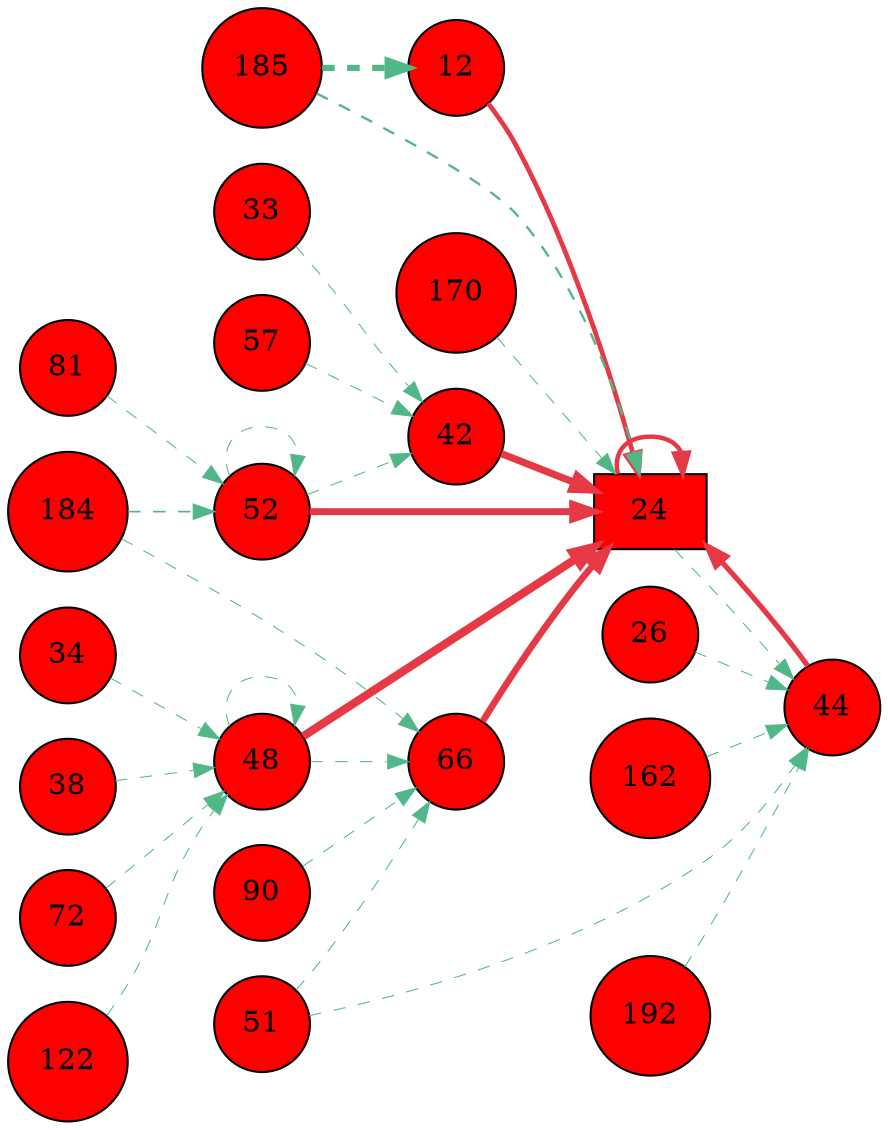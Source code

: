 digraph G{
rankdir=LR;
12 [style=filled, shape=circle, fillcolor="#fe0000", label="12"];
24 [style=filled, shape=box, fillcolor="#fe0000", label="24"];
26 [style=filled, shape=circle, fillcolor="#fe0000", label="26"];
33 [style=filled, shape=circle, fillcolor="#fe0000", label="33"];
162 [style=filled, shape=circle, fillcolor="#fe0000", label="162"];
34 [style=filled, shape=circle, fillcolor="#fe0000", label="34"];
38 [style=filled, shape=circle, fillcolor="#fe0000", label="38"];
42 [style=filled, shape=circle, fillcolor="#fe0000", label="42"];
170 [style=filled, shape=circle, fillcolor="#fe0000", label="170"];
44 [style=filled, shape=circle, fillcolor="#fe0000", label="44"];
48 [style=filled, shape=circle, fillcolor="#fe0000", label="48"];
51 [style=filled, shape=circle, fillcolor="#fe0000", label="51"];
52 [style=filled, shape=circle, fillcolor="#fe0000", label="52"];
184 [style=filled, shape=circle, fillcolor="#fe0000", label="184"];
185 [style=filled, shape=circle, fillcolor="#fe0000", label="185"];
57 [style=filled, shape=circle, fillcolor="#fe0000", label="57"];
192 [style=filled, shape=circle, fillcolor="#fe0000", label="192"];
66 [style=filled, shape=circle, fillcolor="#fe0000", label="66"];
72 [style=filled, shape=circle, fillcolor="#fe0000", label="72"];
81 [style=filled, shape=circle, fillcolor="#fe0000", label="81"];
90 [style=filled, shape=circle, fillcolor="#fe0000", label="90"];
122 [style=filled, shape=circle, fillcolor="#fe0000", label="122"];
48 -> 24 [color="#e63946",penwidth=4.00];
42 -> 24 [color="#e63946",penwidth=3.47];
52 -> 24 [color="#e63946",penwidth=3.34];
66 -> 24 [color="#e63946",penwidth=3.20];
44 -> 24 [color="#e63946",penwidth=2.52];
12 -> 24 [color="#e63946",penwidth=2.28];
24 -> 24 [color="#e63946",penwidth=2.15];
184 -> 66 [color="#52b788",style=dashed,penwidth=0.50];
48 -> 66 [color="#52b788",style=dashed,penwidth=0.50];
90 -> 66 [color="#52b788",style=dashed,penwidth=0.50];
51 -> 66 [color="#52b788",style=dashed,penwidth=0.50];
52 -> 42 [color="#52b788",style=dashed,penwidth=0.50];
57 -> 42 [color="#52b788",style=dashed,penwidth=0.50];
33 -> 42 [color="#52b788",style=dashed,penwidth=0.50];
162 -> 44 [color="#52b788",style=dashed,penwidth=0.50];
51 -> 44 [color="#52b788",style=dashed,penwidth=0.50];
24 -> 44 [color="#52b788",style=dashed,penwidth=0.50];
192 -> 44 [color="#52b788",style=dashed,penwidth=0.50];
26 -> 44 [color="#52b788",style=dashed,penwidth=0.50];
185 -> 12 [color="#52b788",style=dashed,penwidth=3.00];
34 -> 48 [color="#52b788",style=dashed,penwidth=0.50];
38 -> 48 [color="#52b788",style=dashed,penwidth=0.50];
48 -> 48 [color="#52b788",style=dashed,penwidth=0.50];
122 -> 48 [color="#52b788",style=dashed,penwidth=0.50];
72 -> 48 [color="#52b788",style=dashed,penwidth=0.50];
184 -> 52 [color="#52b788",style=dashed,penwidth=0.80];
52 -> 52 [color="#52b788",style=dashed,penwidth=0.50];
81 -> 52 [color="#52b788",style=dashed,penwidth=0.50];
185 -> 24 [color="#52b788",style=dashed,penwidth=1.13];
170 -> 24 [color="#52b788",style=dashed,penwidth=0.50];
}